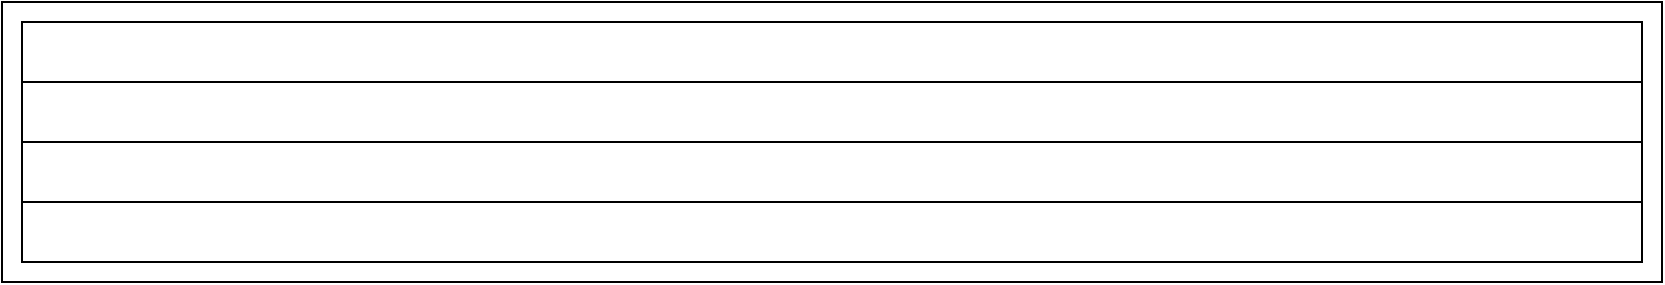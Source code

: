 <mxfile version="20.8.4" type="github">
  <diagram id="KKff5m6-dpVFR8wdqusB" name="Page-1">
    <mxGraphModel dx="1434" dy="718" grid="1" gridSize="10" guides="1" tooltips="1" connect="1" arrows="1" fold="1" page="1" pageScale="1" pageWidth="850" pageHeight="1100" math="0" shadow="0">
      <root>
        <mxCell id="0" />
        <mxCell id="1" parent="0" />
        <mxCell id="0CxJfPneNwHeq2YsakVp-1" value="" style="rounded=0;whiteSpace=wrap;html=1;" vertex="1" parent="1">
          <mxGeometry x="10" y="10" width="830" height="140" as="geometry" />
        </mxCell>
        <mxCell id="0CxJfPneNwHeq2YsakVp-2" value="" style="rounded=0;whiteSpace=wrap;html=1;" vertex="1" parent="1">
          <mxGeometry x="20" y="20" width="810" height="30" as="geometry" />
        </mxCell>
        <mxCell id="0CxJfPneNwHeq2YsakVp-3" value="" style="rounded=0;whiteSpace=wrap;html=1;" vertex="1" parent="1">
          <mxGeometry x="20" y="50" width="810" height="30" as="geometry" />
        </mxCell>
        <mxCell id="0CxJfPneNwHeq2YsakVp-4" value="" style="rounded=0;whiteSpace=wrap;html=1;" vertex="1" parent="1">
          <mxGeometry x="20" y="80" width="810" height="30" as="geometry" />
        </mxCell>
        <mxCell id="0CxJfPneNwHeq2YsakVp-6" value="" style="rounded=0;whiteSpace=wrap;html=1;" vertex="1" parent="1">
          <mxGeometry x="20" y="110" width="810" height="30" as="geometry" />
        </mxCell>
      </root>
    </mxGraphModel>
  </diagram>
</mxfile>
